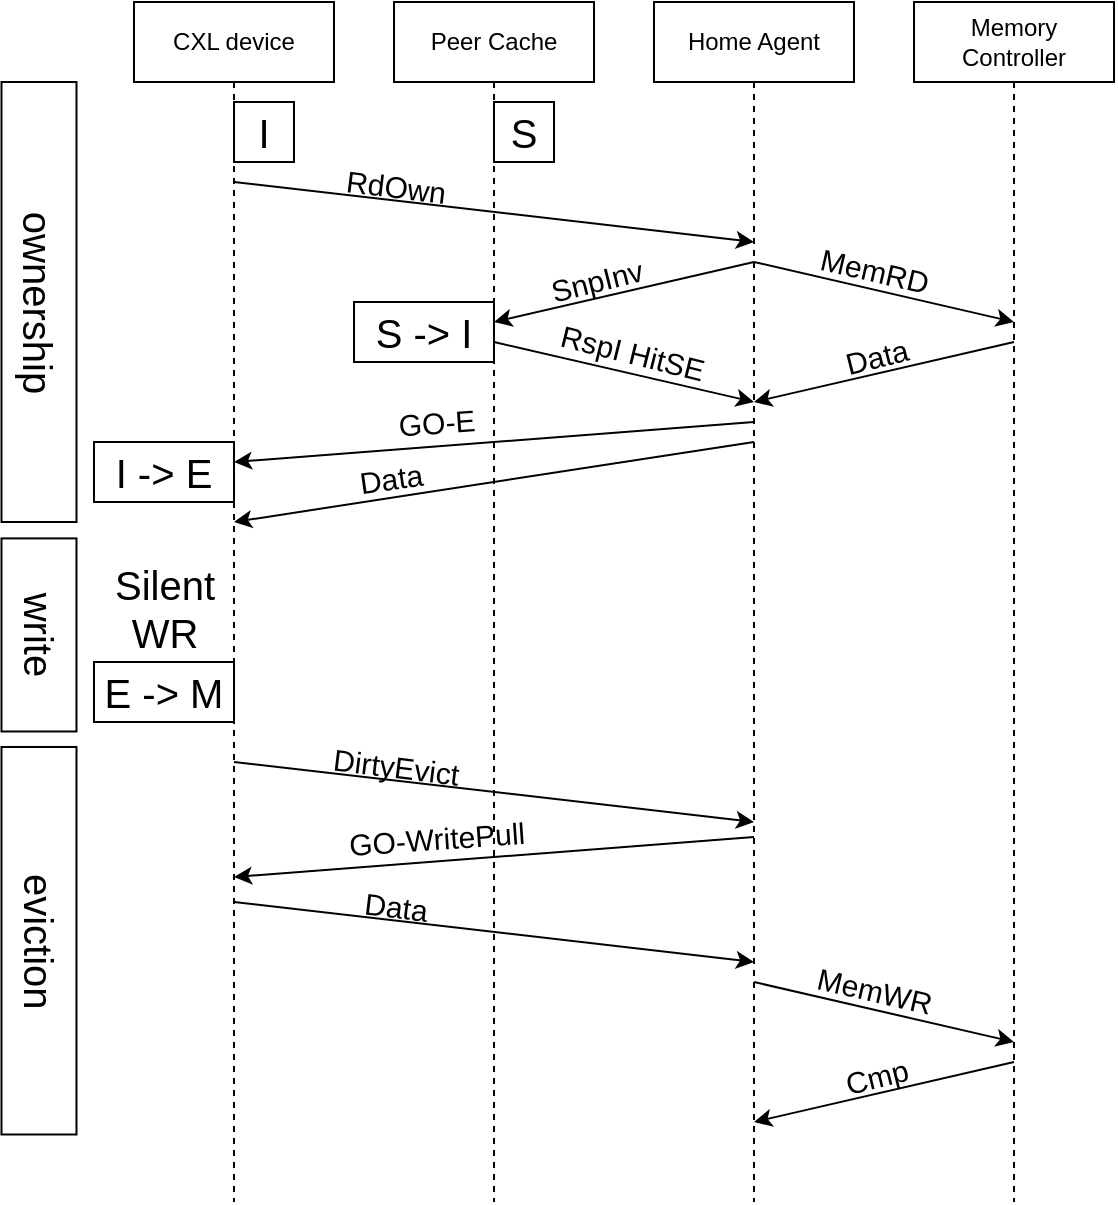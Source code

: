 <mxfile version="20.8.11" type="onedrive"><diagram name="Pagina-1" id="u2oIBuvqAlYQwjGa-hSr"><mxGraphModel grid="1" page="1" gridSize="10" guides="1" tooltips="1" connect="1" arrows="1" fold="1" pageScale="1" pageWidth="827" pageHeight="1169" math="0" shadow="0"><root><mxCell id="0"/><mxCell id="1" parent="0"/><mxCell id="MbG0BXRdfA7zzslmmhJl-1" value="CXL device" style="shape=umlLifeline;perimeter=lifelinePerimeter;whiteSpace=wrap;html=1;container=1;collapsible=0;recursiveResize=0;outlineConnect=0;fillColor=none;" vertex="1" parent="1"><mxGeometry x="80" y="80" width="100" height="600" as="geometry"/></mxCell><mxCell id="MbG0BXRdfA7zzslmmhJl-2" value="&lt;font style=&quot;font-size: 20px;&quot;&gt;I&lt;/font&gt;" style="rounded=0;whiteSpace=wrap;html=1;strokeColor=default;fillColor=none;" vertex="1" parent="MbG0BXRdfA7zzslmmhJl-1"><mxGeometry x="50" y="50" width="30" height="30" as="geometry"/></mxCell><mxCell id="MbG0BXRdfA7zzslmmhJl-3" value="&lt;font style=&quot;font-size: 20px;&quot;&gt;I -&amp;gt; E&lt;/font&gt;" style="rounded=0;whiteSpace=wrap;html=1;strokeColor=default;fillColor=none;" vertex="1" parent="MbG0BXRdfA7zzslmmhJl-1"><mxGeometry x="-20" y="220" width="70" height="30" as="geometry"/></mxCell><mxCell id="MbG0BXRdfA7zzslmmhJl-27" value="&lt;font style=&quot;font-size: 20px;&quot;&gt;E -&amp;gt; M&lt;/font&gt;" style="rounded=0;whiteSpace=wrap;html=1;strokeColor=default;fillColor=none;" vertex="1" parent="MbG0BXRdfA7zzslmmhJl-1"><mxGeometry x="-20" y="330" width="70" height="30" as="geometry"/></mxCell><mxCell id="MbG0BXRdfA7zzslmmhJl-31" value="" style="endArrow=classic;html=1;rounded=0;fontSize=20;" edge="1" parent="MbG0BXRdfA7zzslmmhJl-1"><mxGeometry width="50" height="50" relative="1" as="geometry"><mxPoint x="50" y="380" as="sourcePoint"/><mxPoint x="310" y="410" as="targetPoint"/></mxGeometry></mxCell><mxCell id="MbG0BXRdfA7zzslmmhJl-32" value="&lt;font style=&quot;font-size: 15px;&quot;&gt;DirtyEvict&lt;/font&gt;" style="edgeLabel;html=1;align=center;verticalAlign=middle;resizable=0;points=[];fontSize=20;labelBackgroundColor=none;rotation=7;" connectable="0" vertex="1" parent="MbG0BXRdfA7zzslmmhJl-31"><mxGeometry x="0.504" y="-1" relative="1" as="geometry"><mxPoint x="-115" y="-24" as="offset"/></mxGeometry></mxCell><mxCell id="MbG0BXRdfA7zzslmmhJl-35" value="" style="endArrow=classic;html=1;rounded=0;fontSize=20;" edge="1" parent="MbG0BXRdfA7zzslmmhJl-1"><mxGeometry width="50" height="50" relative="1" as="geometry"><mxPoint x="50" y="450" as="sourcePoint"/><mxPoint x="310" y="480" as="targetPoint"/></mxGeometry></mxCell><mxCell id="MbG0BXRdfA7zzslmmhJl-36" value="&lt;span style=&quot;font-size: 15px;&quot;&gt;Data&lt;/span&gt;" style="edgeLabel;html=1;align=center;verticalAlign=middle;resizable=0;points=[];fontSize=20;labelBackgroundColor=none;rotation=7;" connectable="0" vertex="1" parent="MbG0BXRdfA7zzslmmhJl-35"><mxGeometry x="0.504" y="-1" relative="1" as="geometry"><mxPoint x="-115" y="-24" as="offset"/></mxGeometry></mxCell><mxCell id="MbG0BXRdfA7zzslmmhJl-4" value="Peer Cache" style="shape=umlLifeline;perimeter=lifelinePerimeter;whiteSpace=wrap;html=1;container=1;collapsible=0;recursiveResize=0;outlineConnect=0;fillColor=none;" vertex="1" parent="1"><mxGeometry x="210" y="80" width="100" height="600" as="geometry"/></mxCell><mxCell id="MbG0BXRdfA7zzslmmhJl-5" value="&lt;font style=&quot;font-size: 20px;&quot;&gt;S&lt;/font&gt;" style="rounded=0;whiteSpace=wrap;html=1;strokeColor=default;fillColor=none;" vertex="1" parent="MbG0BXRdfA7zzslmmhJl-4"><mxGeometry x="50" y="50" width="30" height="30" as="geometry"/></mxCell><mxCell id="MbG0BXRdfA7zzslmmhJl-6" value="" style="endArrow=classic;html=1;rounded=0;fontSize=20;" edge="1" parent="MbG0BXRdfA7zzslmmhJl-4"><mxGeometry width="50" height="50" relative="1" as="geometry"><mxPoint x="-80" y="90" as="sourcePoint"/><mxPoint x="180" y="120" as="targetPoint"/></mxGeometry></mxCell><mxCell id="MbG0BXRdfA7zzslmmhJl-7" value="&lt;font style=&quot;font-size: 15px;&quot;&gt;RdOwn&lt;/font&gt;" style="edgeLabel;html=1;align=center;verticalAlign=middle;resizable=0;points=[];fontSize=20;labelBackgroundColor=none;rotation=7;" connectable="0" vertex="1" parent="MbG0BXRdfA7zzslmmhJl-6"><mxGeometry x="0.504" y="-1" relative="1" as="geometry"><mxPoint x="-115" y="-24" as="offset"/></mxGeometry></mxCell><mxCell id="MbG0BXRdfA7zzslmmhJl-8" value="" style="endArrow=classic;html=1;rounded=0;fontSize=15;" edge="1" parent="MbG0BXRdfA7zzslmmhJl-4"><mxGeometry width="50" height="50" relative="1" as="geometry"><mxPoint x="180" y="130" as="sourcePoint"/><mxPoint x="50" y="160" as="targetPoint"/></mxGeometry></mxCell><mxCell id="MbG0BXRdfA7zzslmmhJl-9" value="Home Agent" style="shape=umlLifeline;perimeter=lifelinePerimeter;whiteSpace=wrap;html=1;container=1;collapsible=0;recursiveResize=0;outlineConnect=0;fillColor=none;" vertex="1" parent="1"><mxGeometry x="340" y="80" width="100" height="600" as="geometry"/></mxCell><mxCell id="MbG0BXRdfA7zzslmmhJl-10" value="Memory&lt;br&gt;Controller" style="shape=umlLifeline;perimeter=lifelinePerimeter;whiteSpace=wrap;html=1;container=1;collapsible=0;recursiveResize=0;outlineConnect=0;fillColor=none;strokeColor=default;" vertex="1" parent="1"><mxGeometry x="470" y="80" width="100" height="600" as="geometry"/></mxCell><mxCell id="MbG0BXRdfA7zzslmmhJl-11" value="" style="endArrow=classic;html=1;rounded=0;fontSize=15;" edge="1" parent="MbG0BXRdfA7zzslmmhJl-10"><mxGeometry width="50" height="50" relative="1" as="geometry"><mxPoint x="-80" y="130" as="sourcePoint"/><mxPoint x="50" y="160" as="targetPoint"/></mxGeometry></mxCell><mxCell id="MbG0BXRdfA7zzslmmhJl-12" value="" style="endArrow=classic;html=1;rounded=0;fontSize=15;" edge="1" parent="MbG0BXRdfA7zzslmmhJl-10"><mxGeometry width="50" height="50" relative="1" as="geometry"><mxPoint x="50" y="170" as="sourcePoint"/><mxPoint x="-80" y="200" as="targetPoint"/></mxGeometry></mxCell><mxCell id="MbG0BXRdfA7zzslmmhJl-37" value="" style="endArrow=classic;html=1;rounded=0;fontSize=15;" edge="1" parent="MbG0BXRdfA7zzslmmhJl-10"><mxGeometry width="50" height="50" relative="1" as="geometry"><mxPoint x="-80.0" y="490.003" as="sourcePoint"/><mxPoint x="50.0" y="520.003" as="targetPoint"/></mxGeometry></mxCell><mxCell id="MbG0BXRdfA7zzslmmhJl-38" value="" style="endArrow=classic;html=1;rounded=0;fontSize=15;" edge="1" parent="MbG0BXRdfA7zzslmmhJl-10"><mxGeometry width="50" height="50" relative="1" as="geometry"><mxPoint x="50.0" y="530.003" as="sourcePoint"/><mxPoint x="-80.0" y="560.003" as="targetPoint"/></mxGeometry></mxCell><mxCell id="MbG0BXRdfA7zzslmmhJl-39" value="Cmp" style="edgeLabel;html=1;align=center;verticalAlign=middle;resizable=0;points=[];fontSize=15;labelBackgroundColor=none;rotation=346;" connectable="0" vertex="1" parent="MbG0BXRdfA7zzslmmhJl-10"><mxGeometry x="-10.0" y="560.003" as="geometry"><mxPoint x="-3.168" y="-24.494" as="offset"/></mxGeometry></mxCell><mxCell id="MbG0BXRdfA7zzslmmhJl-40" value="MemWR" style="edgeLabel;html=1;align=center;verticalAlign=middle;resizable=0;points=[];fontSize=15;labelBackgroundColor=none;rotation=13;" connectable="0" vertex="1" parent="MbG0BXRdfA7zzslmmhJl-10"><mxGeometry x="-20.0" y="490.003" as="geometry"><mxPoint x="0.9" y="3.897" as="offset"/></mxGeometry></mxCell><mxCell id="MbG0BXRdfA7zzslmmhJl-13" value="" style="endArrow=classic;html=1;rounded=0;fontSize=15;" edge="1" parent="1"><mxGeometry width="50" height="50" relative="1" as="geometry"><mxPoint x="260" y="250" as="sourcePoint"/><mxPoint x="390" y="280" as="targetPoint"/></mxGeometry></mxCell><mxCell id="MbG0BXRdfA7zzslmmhJl-14" value="" style="endArrow=classic;html=1;rounded=0;fontSize=20;" edge="1" parent="1"><mxGeometry width="50" height="50" relative="1" as="geometry"><mxPoint x="390" y="290" as="sourcePoint"/><mxPoint x="130" y="310" as="targetPoint"/></mxGeometry></mxCell><mxCell id="MbG0BXRdfA7zzslmmhJl-15" value="GO-E" style="edgeLabel;html=1;align=center;verticalAlign=middle;resizable=0;points=[];fontSize=15;labelBackgroundColor=none;rotation=356;" connectable="0" vertex="1" parent="MbG0BXRdfA7zzslmmhJl-14"><mxGeometry x="0.082" y="1" relative="1" as="geometry"><mxPoint x="-19" y="-12" as="offset"/></mxGeometry></mxCell><mxCell id="MbG0BXRdfA7zzslmmhJl-16" value="" style="endArrow=classic;html=1;rounded=0;fontSize=20;" edge="1" parent="1"><mxGeometry width="50" height="50" relative="1" as="geometry"><mxPoint x="390" y="300" as="sourcePoint"/><mxPoint x="130" y="340" as="targetPoint"/></mxGeometry></mxCell><mxCell id="MbG0BXRdfA7zzslmmhJl-17" value="Data" style="edgeLabel;html=1;align=center;verticalAlign=middle;resizable=0;points=[];fontSize=15;labelBackgroundColor=none;rotation=352;" connectable="0" vertex="1" parent="1"><mxGeometry x="190" y="320" as="geometry"><mxPoint x="18.037" y="-0.184" as="offset"/></mxGeometry></mxCell><mxCell id="MbG0BXRdfA7zzslmmhJl-18" value="&lt;font style=&quot;font-size: 20px;&quot;&gt;S&amp;nbsp;-&amp;gt; I&lt;/font&gt;" style="rounded=0;whiteSpace=wrap;html=1;strokeColor=default;fillColor=none;" vertex="1" parent="1"><mxGeometry x="190" y="230" width="70" height="30" as="geometry"/></mxCell><mxCell id="MbG0BXRdfA7zzslmmhJl-19" value="SnpInv" style="edgeLabel;html=1;align=center;verticalAlign=middle;resizable=0;points=[];fontSize=15;labelBackgroundColor=none;rotation=346;" connectable="0" vertex="1" parent="1"><mxGeometry x="310" y="210" as="geometry"><mxPoint x="-1.207" y="8.975" as="offset"/></mxGeometry></mxCell><mxCell id="MbG0BXRdfA7zzslmmhJl-20" value="RspI HitSE" style="edgeLabel;html=1;align=center;verticalAlign=middle;resizable=0;points=[];fontSize=15;labelBackgroundColor=none;rotation=14;" connectable="0" vertex="1" parent="1"><mxGeometry x="330" y="270" as="geometry"><mxPoint x="-4.599" y="-14.313" as="offset"/></mxGeometry></mxCell><mxCell id="MbG0BXRdfA7zzslmmhJl-21" value="Data" style="edgeLabel;html=1;align=center;verticalAlign=middle;resizable=0;points=[];fontSize=15;labelBackgroundColor=none;rotation=346;" connectable="0" vertex="1" parent="1"><mxGeometry x="460" y="280" as="geometry"><mxPoint x="-3.168" y="-24.494" as="offset"/></mxGeometry></mxCell><mxCell id="MbG0BXRdfA7zzslmmhJl-22" value="MemRD" style="edgeLabel;html=1;align=center;verticalAlign=middle;resizable=0;points=[];fontSize=15;labelBackgroundColor=none;rotation=13;" connectable="0" vertex="1" parent="1"><mxGeometry x="450" y="210" as="geometry"><mxPoint x="0.9" y="3.897" as="offset"/></mxGeometry></mxCell><mxCell id="MbG0BXRdfA7zzslmmhJl-24" value="&lt;font style=&quot;font-size: 20px;&quot;&gt;ownership&lt;/font&gt;" style="rounded=0;whiteSpace=wrap;html=1;fillColor=none;rotation=90;" vertex="1" parent="1"><mxGeometry x="-77.5" y="211.25" width="220" height="37.5" as="geometry"/></mxCell><mxCell id="MbG0BXRdfA7zzslmmhJl-26" value="&lt;span style=&quot;font-size: 20px;&quot;&gt;write&lt;br&gt;&lt;/span&gt;" style="rounded=0;whiteSpace=wrap;html=1;fillColor=none;rotation=90;" vertex="1" parent="1"><mxGeometry x="-15.77" y="377.72" width="96.53" height="37.5" as="geometry"/></mxCell><mxCell id="MbG0BXRdfA7zzslmmhJl-28" value="Silent&lt;br&gt;WR" style="text;html=1;align=center;verticalAlign=middle;resizable=0;points=[];autosize=1;strokeColor=none;fillColor=none;fontSize=20;" vertex="1" parent="1"><mxGeometry x="60" y="353" width="70" height="60" as="geometry"/></mxCell><mxCell id="MbG0BXRdfA7zzslmmhJl-29" value="&lt;span style=&quot;font-size: 20px;&quot;&gt;eviction&lt;br&gt;&lt;/span&gt;" style="rounded=0;whiteSpace=wrap;html=1;fillColor=none;rotation=90;" vertex="1" parent="1"><mxGeometry x="-64.38" y="530.62" width="193.75" height="37.5" as="geometry"/></mxCell><mxCell id="MbG0BXRdfA7zzslmmhJl-33" value="" style="endArrow=classic;html=1;rounded=0;fontSize=20;" edge="1" parent="1"><mxGeometry width="50" height="50" relative="1" as="geometry"><mxPoint x="390" y="497.5" as="sourcePoint"/><mxPoint x="130" y="517.5" as="targetPoint"/></mxGeometry></mxCell><mxCell id="MbG0BXRdfA7zzslmmhJl-34" value="GO-WritePull" style="edgeLabel;html=1;align=center;verticalAlign=middle;resizable=0;points=[];fontSize=15;labelBackgroundColor=none;rotation=356;" connectable="0" vertex="1" parent="MbG0BXRdfA7zzslmmhJl-33"><mxGeometry x="0.082" y="1" relative="1" as="geometry"><mxPoint x="-19" y="-12" as="offset"/></mxGeometry></mxCell></root></mxGraphModel></diagram></mxfile>
